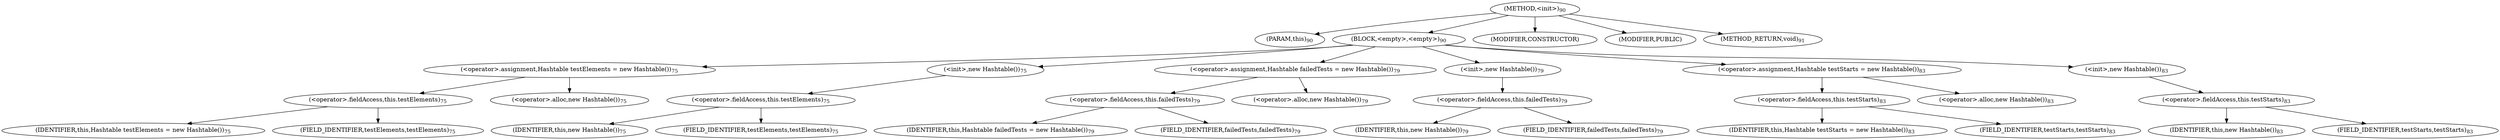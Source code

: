 digraph "&lt;init&gt;" {  
"86" [label = <(METHOD,&lt;init&gt;)<SUB>90</SUB>> ]
"87" [label = <(PARAM,this)<SUB>90</SUB>> ]
"88" [label = <(BLOCK,&lt;empty&gt;,&lt;empty&gt;)<SUB>90</SUB>> ]
"89" [label = <(&lt;operator&gt;.assignment,Hashtable testElements = new Hashtable())<SUB>75</SUB>> ]
"90" [label = <(&lt;operator&gt;.fieldAccess,this.testElements)<SUB>75</SUB>> ]
"91" [label = <(IDENTIFIER,this,Hashtable testElements = new Hashtable())<SUB>75</SUB>> ]
"92" [label = <(FIELD_IDENTIFIER,testElements,testElements)<SUB>75</SUB>> ]
"93" [label = <(&lt;operator&gt;.alloc,new Hashtable())<SUB>75</SUB>> ]
"94" [label = <(&lt;init&gt;,new Hashtable())<SUB>75</SUB>> ]
"95" [label = <(&lt;operator&gt;.fieldAccess,this.testElements)<SUB>75</SUB>> ]
"96" [label = <(IDENTIFIER,this,new Hashtable())<SUB>75</SUB>> ]
"97" [label = <(FIELD_IDENTIFIER,testElements,testElements)<SUB>75</SUB>> ]
"98" [label = <(&lt;operator&gt;.assignment,Hashtable failedTests = new Hashtable())<SUB>79</SUB>> ]
"99" [label = <(&lt;operator&gt;.fieldAccess,this.failedTests)<SUB>79</SUB>> ]
"100" [label = <(IDENTIFIER,this,Hashtable failedTests = new Hashtable())<SUB>79</SUB>> ]
"101" [label = <(FIELD_IDENTIFIER,failedTests,failedTests)<SUB>79</SUB>> ]
"102" [label = <(&lt;operator&gt;.alloc,new Hashtable())<SUB>79</SUB>> ]
"103" [label = <(&lt;init&gt;,new Hashtable())<SUB>79</SUB>> ]
"104" [label = <(&lt;operator&gt;.fieldAccess,this.failedTests)<SUB>79</SUB>> ]
"105" [label = <(IDENTIFIER,this,new Hashtable())<SUB>79</SUB>> ]
"106" [label = <(FIELD_IDENTIFIER,failedTests,failedTests)<SUB>79</SUB>> ]
"107" [label = <(&lt;operator&gt;.assignment,Hashtable testStarts = new Hashtable())<SUB>83</SUB>> ]
"108" [label = <(&lt;operator&gt;.fieldAccess,this.testStarts)<SUB>83</SUB>> ]
"109" [label = <(IDENTIFIER,this,Hashtable testStarts = new Hashtable())<SUB>83</SUB>> ]
"110" [label = <(FIELD_IDENTIFIER,testStarts,testStarts)<SUB>83</SUB>> ]
"111" [label = <(&lt;operator&gt;.alloc,new Hashtable())<SUB>83</SUB>> ]
"112" [label = <(&lt;init&gt;,new Hashtable())<SUB>83</SUB>> ]
"113" [label = <(&lt;operator&gt;.fieldAccess,this.testStarts)<SUB>83</SUB>> ]
"114" [label = <(IDENTIFIER,this,new Hashtable())<SUB>83</SUB>> ]
"115" [label = <(FIELD_IDENTIFIER,testStarts,testStarts)<SUB>83</SUB>> ]
"116" [label = <(MODIFIER,CONSTRUCTOR)> ]
"117" [label = <(MODIFIER,PUBLIC)> ]
"118" [label = <(METHOD_RETURN,void)<SUB>91</SUB>> ]
  "86" -> "87" 
  "86" -> "88" 
  "86" -> "116" 
  "86" -> "117" 
  "86" -> "118" 
  "88" -> "89" 
  "88" -> "94" 
  "88" -> "98" 
  "88" -> "103" 
  "88" -> "107" 
  "88" -> "112" 
  "89" -> "90" 
  "89" -> "93" 
  "90" -> "91" 
  "90" -> "92" 
  "94" -> "95" 
  "95" -> "96" 
  "95" -> "97" 
  "98" -> "99" 
  "98" -> "102" 
  "99" -> "100" 
  "99" -> "101" 
  "103" -> "104" 
  "104" -> "105" 
  "104" -> "106" 
  "107" -> "108" 
  "107" -> "111" 
  "108" -> "109" 
  "108" -> "110" 
  "112" -> "113" 
  "113" -> "114" 
  "113" -> "115" 
}
